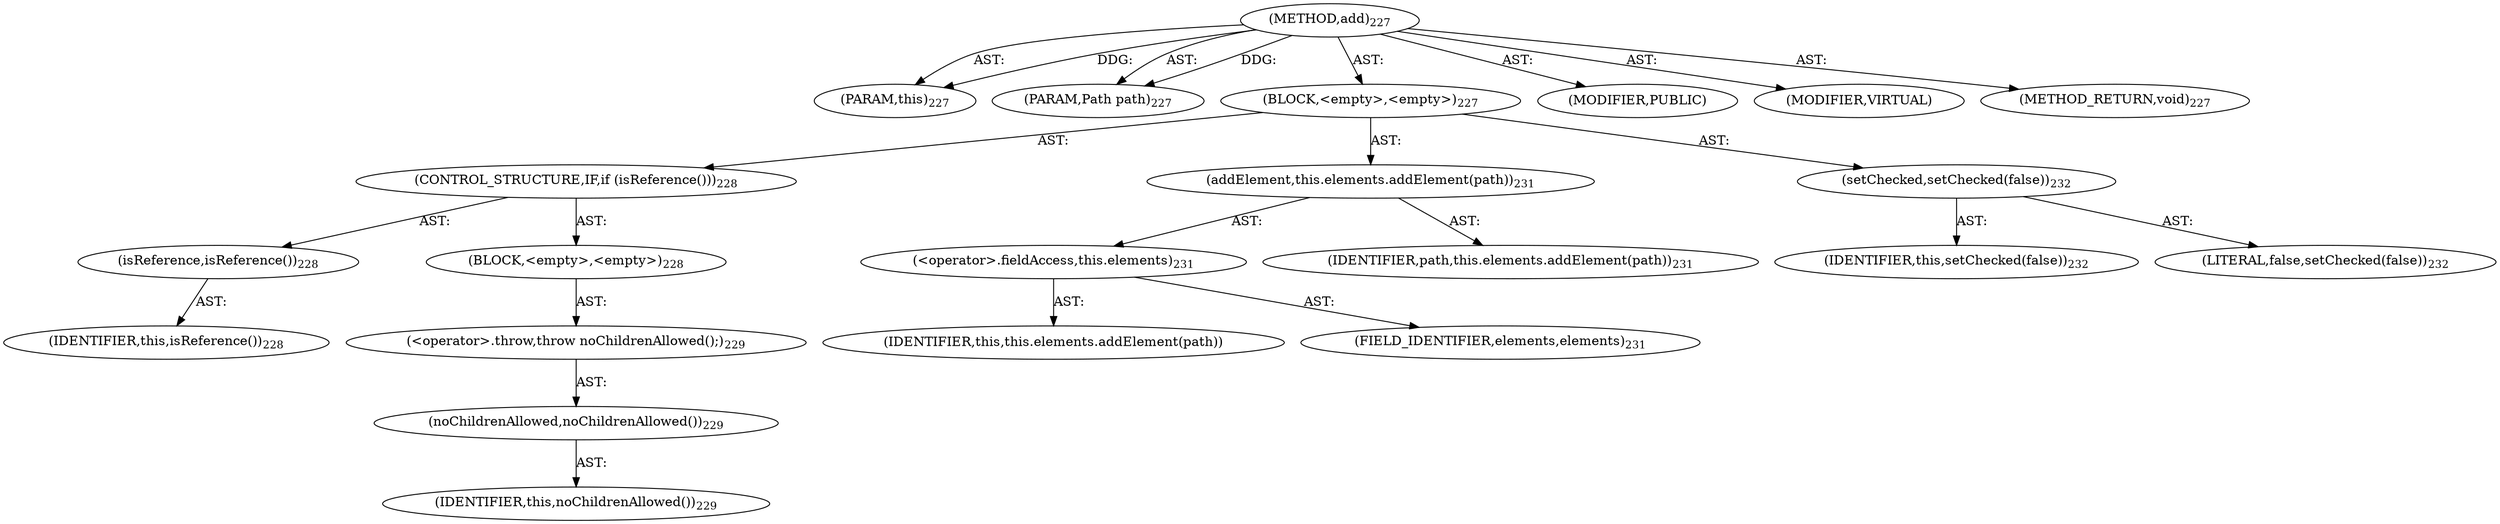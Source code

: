 digraph "add" {  
"111669149709" [label = <(METHOD,add)<SUB>227</SUB>> ]
"115964117002" [label = <(PARAM,this)<SUB>227</SUB>> ]
"115964117029" [label = <(PARAM,Path path)<SUB>227</SUB>> ]
"25769803796" [label = <(BLOCK,&lt;empty&gt;,&lt;empty&gt;)<SUB>227</SUB>> ]
"47244640263" [label = <(CONTROL_STRUCTURE,IF,if (isReference()))<SUB>228</SUB>> ]
"30064771137" [label = <(isReference,isReference())<SUB>228</SUB>> ]
"68719476757" [label = <(IDENTIFIER,this,isReference())<SUB>228</SUB>> ]
"25769803797" [label = <(BLOCK,&lt;empty&gt;,&lt;empty&gt;)<SUB>228</SUB>> ]
"30064771138" [label = <(&lt;operator&gt;.throw,throw noChildrenAllowed();)<SUB>229</SUB>> ]
"30064771139" [label = <(noChildrenAllowed,noChildrenAllowed())<SUB>229</SUB>> ]
"68719476758" [label = <(IDENTIFIER,this,noChildrenAllowed())<SUB>229</SUB>> ]
"30064771140" [label = <(addElement,this.elements.addElement(path))<SUB>231</SUB>> ]
"30064771141" [label = <(&lt;operator&gt;.fieldAccess,this.elements)<SUB>231</SUB>> ]
"68719476839" [label = <(IDENTIFIER,this,this.elements.addElement(path))> ]
"55834574860" [label = <(FIELD_IDENTIFIER,elements,elements)<SUB>231</SUB>> ]
"68719476840" [label = <(IDENTIFIER,path,this.elements.addElement(path))<SUB>231</SUB>> ]
"30064771142" [label = <(setChecked,setChecked(false))<SUB>232</SUB>> ]
"68719476759" [label = <(IDENTIFIER,this,setChecked(false))<SUB>232</SUB>> ]
"90194313219" [label = <(LITERAL,false,setChecked(false))<SUB>232</SUB>> ]
"133143986207" [label = <(MODIFIER,PUBLIC)> ]
"133143986208" [label = <(MODIFIER,VIRTUAL)> ]
"128849018893" [label = <(METHOD_RETURN,void)<SUB>227</SUB>> ]
  "111669149709" -> "115964117002"  [ label = "AST: "] 
  "111669149709" -> "115964117029"  [ label = "AST: "] 
  "111669149709" -> "25769803796"  [ label = "AST: "] 
  "111669149709" -> "133143986207"  [ label = "AST: "] 
  "111669149709" -> "133143986208"  [ label = "AST: "] 
  "111669149709" -> "128849018893"  [ label = "AST: "] 
  "25769803796" -> "47244640263"  [ label = "AST: "] 
  "25769803796" -> "30064771140"  [ label = "AST: "] 
  "25769803796" -> "30064771142"  [ label = "AST: "] 
  "47244640263" -> "30064771137"  [ label = "AST: "] 
  "47244640263" -> "25769803797"  [ label = "AST: "] 
  "30064771137" -> "68719476757"  [ label = "AST: "] 
  "25769803797" -> "30064771138"  [ label = "AST: "] 
  "30064771138" -> "30064771139"  [ label = "AST: "] 
  "30064771139" -> "68719476758"  [ label = "AST: "] 
  "30064771140" -> "30064771141"  [ label = "AST: "] 
  "30064771140" -> "68719476840"  [ label = "AST: "] 
  "30064771141" -> "68719476839"  [ label = "AST: "] 
  "30064771141" -> "55834574860"  [ label = "AST: "] 
  "30064771142" -> "68719476759"  [ label = "AST: "] 
  "30064771142" -> "90194313219"  [ label = "AST: "] 
  "111669149709" -> "115964117002"  [ label = "DDG: "] 
  "111669149709" -> "115964117029"  [ label = "DDG: "] 
}
